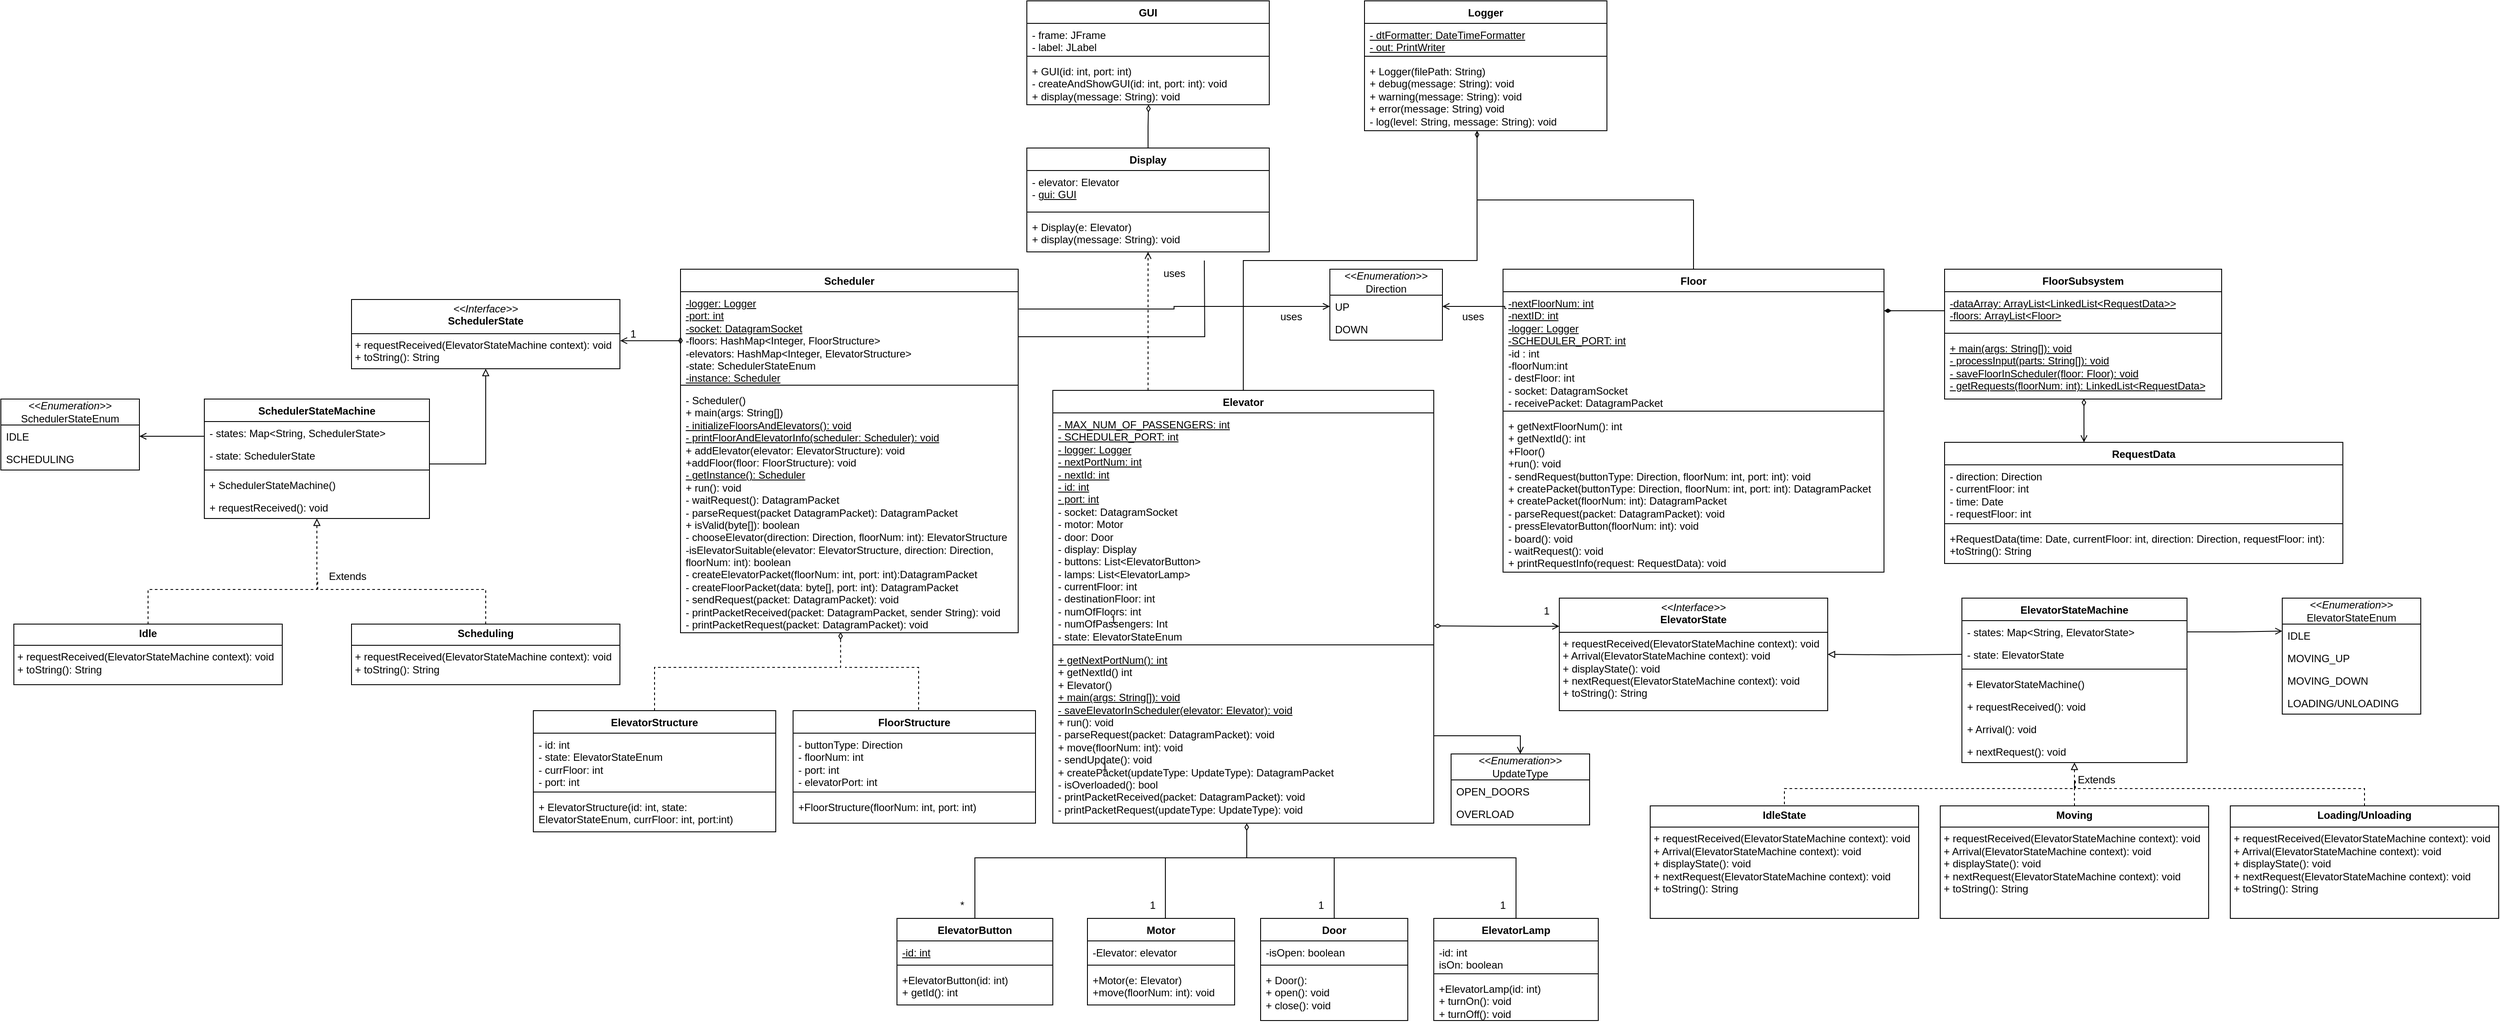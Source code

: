 <mxfile version="24.0.6" type="device">
  <diagram name="Page-1" id="7F7ICi1iBFWtUTjKkzl-">
    <mxGraphModel dx="4887" dy="2731" grid="1" gridSize="10" guides="1" tooltips="1" connect="1" arrows="1" fold="1" page="1" pageScale="1" pageWidth="850" pageHeight="1100" math="0" shadow="0">
      <root>
        <mxCell id="0" />
        <mxCell id="1" parent="0" />
        <mxCell id="ECD6kAshmMfHRA11VEB7-1" value="Scheduler" style="swimlane;fontStyle=1;align=center;verticalAlign=top;childLayout=stackLayout;horizontal=1;startSize=26;horizontalStack=0;resizeParent=1;resizeParentMax=0;resizeLast=0;collapsible=1;marginBottom=0;whiteSpace=wrap;html=1;" parent="1" vertex="1">
          <mxGeometry x="-210" y="150" width="390" height="420" as="geometry" />
        </mxCell>
        <mxCell id="yBpAqyT_oAK9-tzTSAza-78" style="edgeStyle=orthogonalEdgeStyle;rounded=0;orthogonalLoop=1;jettySize=auto;html=1;exitX=1;exitY=0.5;exitDx=0;exitDy=0;endArrow=none;endFill=0;" edge="1" parent="ECD6kAshmMfHRA11VEB7-1" source="ECD6kAshmMfHRA11VEB7-2">
          <mxGeometry relative="1" as="geometry">
            <mxPoint x="605" y="-10" as="targetPoint" />
          </mxGeometry>
        </mxCell>
        <mxCell id="ECD6kAshmMfHRA11VEB7-2" value="&lt;div&gt;&lt;u&gt;-logger: Logger&lt;br&gt;&lt;/u&gt;&lt;/div&gt;&lt;div&gt;&lt;u&gt;-port: int&lt;/u&gt;&lt;/div&gt;&lt;u&gt;-socket: DatagramSocket&lt;/u&gt;&lt;br&gt;-floors: HashMap&amp;lt;Integer, FloorStructure&amp;gt;&lt;br&gt;-elevators: HashMap&amp;lt;Integer, ElevatorStructure&amp;gt;&lt;br&gt;&lt;div&gt;-state: SchedulerStateEnum&lt;/div&gt;&lt;div&gt;&lt;u&gt;-instance: Scheduler&lt;/u&gt;&lt;br&gt;&lt;/div&gt;" style="text;strokeColor=none;fillColor=none;align=left;verticalAlign=top;spacingLeft=4;spacingRight=4;overflow=hidden;rotatable=0;points=[[0,0.5],[1,0.5]];portConstraint=eastwest;whiteSpace=wrap;html=1;" parent="ECD6kAshmMfHRA11VEB7-1" vertex="1">
          <mxGeometry y="26" width="390" height="104" as="geometry" />
        </mxCell>
        <mxCell id="ECD6kAshmMfHRA11VEB7-3" value="" style="line;strokeWidth=1;fillColor=none;align=left;verticalAlign=middle;spacingTop=-1;spacingLeft=3;spacingRight=3;rotatable=0;labelPosition=right;points=[];portConstraint=eastwest;strokeColor=inherit;" parent="ECD6kAshmMfHRA11VEB7-1" vertex="1">
          <mxGeometry y="130" width="390" height="8" as="geometry" />
        </mxCell>
        <mxCell id="ECD6kAshmMfHRA11VEB7-4" value="-&amp;nbsp;Scheduler()&lt;br&gt;+ main(args: String[])&lt;br&gt;&lt;u&gt;-&amp;nbsp;initializeFloorsAndElevators(): void&lt;/u&gt;&lt;br&gt;&lt;div&gt;&lt;u&gt;-&amp;nbsp;printFloorAndElevatorInfo(scheduler: Scheduler): void&lt;/u&gt;&lt;/div&gt;&lt;div&gt;+ addElevator(elevator: ElevatorStructure): void&lt;/div&gt;&lt;div&gt;+addFloor(floor: FloorStructure): void&lt;br&gt;&lt;/div&gt;&lt;u&gt;- getInstance():&amp;nbsp;Scheduler&lt;/u&gt;&lt;br&gt;+ run(): void&lt;br&gt;-&amp;nbsp;waitRequest(): DatagramPacket&lt;br&gt;-&amp;nbsp;parseRequest(packet DatagramPacket&lt;span style=&quot;background-color: initial;&quot;&gt;): &lt;/span&gt;&lt;span style=&quot;background-color: initial;&quot;&gt;DatagramPacket&lt;/span&gt;&lt;br&gt;+ isValid(byte[]): boolean&lt;br&gt;- chooseElevator(direction: Direction, floorNum: int): ElevatorStructure&lt;br&gt;&lt;div&gt;-isElevatorSuitable(elevator: ElevatorStructure, direction: Direction, floorNum: int): boolean&lt;br&gt;&lt;/div&gt;&lt;div&gt;- createElevatorPacket(floorNum: int, port: int):DatagramPacket&lt;/div&gt;&lt;div&gt;- createFloorPacket(data: byte[], port: int): DatagramPacket&lt;br&gt;&lt;/div&gt;&lt;div&gt;- sendRequest(packet: DatagramPacket): void&lt;/div&gt;&lt;div&gt;- printPacketReceived(packet: DatagramPacket, sender String): void&lt;/div&gt;&lt;div&gt;- printPacketRequest(packet: DatagramPacket): void&lt;br&gt;&lt;/div&gt;" style="text;strokeColor=none;fillColor=none;align=left;verticalAlign=top;spacingLeft=4;spacingRight=4;overflow=hidden;rotatable=0;points=[[0,0.5],[1,0.5]];portConstraint=eastwest;whiteSpace=wrap;html=1;" parent="ECD6kAshmMfHRA11VEB7-1" vertex="1">
          <mxGeometry y="138" width="390" height="282" as="geometry" />
        </mxCell>
        <mxCell id="ECD6kAshmMfHRA11VEB7-5" value="Floor" style="swimlane;fontStyle=1;align=center;verticalAlign=top;childLayout=stackLayout;horizontal=1;startSize=26;horizontalStack=0;resizeParent=1;resizeParentMax=0;resizeLast=0;collapsible=1;marginBottom=0;whiteSpace=wrap;html=1;" parent="1" vertex="1">
          <mxGeometry x="740" y="150" width="440" height="350" as="geometry" />
        </mxCell>
        <mxCell id="ECD6kAshmMfHRA11VEB7-6" value="&lt;u&gt;-nextFloorNum: int&lt;br&gt;&lt;/u&gt;&lt;div&gt;&lt;u&gt;-nextID: int&lt;/u&gt;&lt;/div&gt;&lt;div&gt;&lt;u&gt;-logger: Logger&lt;br&gt;&lt;/u&gt;&lt;/div&gt;&lt;u&gt;-SCHEDULER_PORT&lt;span style=&quot;background-color: initial;&quot;&gt;: int&lt;/span&gt;&lt;/u&gt;&lt;br&gt;-id : int&lt;br&gt;-floorNum:int&lt;br&gt;- destFloor: int&lt;br&gt;&lt;div&gt;- socket: DatagramSocket&lt;/div&gt;&lt;div&gt;- receivePacket: DatagramPacket&lt;br&gt;&lt;/div&gt;" style="text;strokeColor=none;fillColor=none;align=left;verticalAlign=top;spacingLeft=4;spacingRight=4;overflow=hidden;rotatable=0;points=[[0,0.5],[1,0.5]];portConstraint=eastwest;whiteSpace=wrap;html=1;" parent="ECD6kAshmMfHRA11VEB7-5" vertex="1">
          <mxGeometry y="26" width="440" height="134" as="geometry" />
        </mxCell>
        <mxCell id="ECD6kAshmMfHRA11VEB7-7" value="" style="line;strokeWidth=1;fillColor=none;align=left;verticalAlign=middle;spacingTop=-1;spacingLeft=3;spacingRight=3;rotatable=0;labelPosition=right;points=[];portConstraint=eastwest;strokeColor=inherit;" parent="ECD6kAshmMfHRA11VEB7-5" vertex="1">
          <mxGeometry y="160" width="440" height="8" as="geometry" />
        </mxCell>
        <mxCell id="ECD6kAshmMfHRA11VEB7-8" value="&lt;div&gt;+ getNextFloorNum(): int&lt;br&gt;&lt;/div&gt;&lt;div&gt;+ getNextId(): int&lt;/div&gt;&lt;div&gt;+Floor()&lt;br&gt;&lt;/div&gt;&lt;div&gt;+run(): void&lt;/div&gt;- sendRequest(buttonType: Direction, floorNum: int, port: int): void&lt;br&gt;&lt;div&gt;+ createPacket(buttonType: Direction, floorNum: int, port: int): DatagramPacket&lt;br&gt;&lt;/div&gt;&lt;div&gt;+ createPacket(floorNum: int): DatagramPacket&lt;br&gt;&lt;/div&gt;- parseRequest(packet: DatagramPacket&lt;span style=&quot;background-color: initial;&quot;&gt;): void&lt;/span&gt;&lt;br&gt;- pressElevatorButton(floorNum: int): void&lt;br&gt;- board(): void&lt;br&gt;&lt;div&gt;- waitRequest(): void&lt;/div&gt;&lt;div&gt;+ printRequestInfo(request: RequestData): void&lt;br&gt;&lt;/div&gt;" style="text;strokeColor=none;fillColor=none;align=left;verticalAlign=top;spacingLeft=4;spacingRight=4;overflow=hidden;rotatable=0;points=[[0,0.5],[1,0.5]];portConstraint=eastwest;whiteSpace=wrap;html=1;" parent="ECD6kAshmMfHRA11VEB7-5" vertex="1">
          <mxGeometry y="168" width="440" height="182" as="geometry" />
        </mxCell>
        <mxCell id="yBpAqyT_oAK9-tzTSAza-66" style="edgeStyle=orthogonalEdgeStyle;rounded=0;orthogonalLoop=1;jettySize=auto;html=1;exitX=0.25;exitY=0;exitDx=0;exitDy=0;entryX=0.5;entryY=1;entryDx=0;entryDy=0;dashed=1;endArrow=open;endFill=0;" edge="1" parent="1" source="ECD6kAshmMfHRA11VEB7-9" target="yBpAqyT_oAK9-tzTSAza-46">
          <mxGeometry relative="1" as="geometry" />
        </mxCell>
        <mxCell id="yBpAqyT_oAK9-tzTSAza-77" style="edgeStyle=orthogonalEdgeStyle;rounded=0;orthogonalLoop=1;jettySize=auto;html=1;exitX=0.5;exitY=0;exitDx=0;exitDy=0;endArrow=none;endFill=0;" edge="1" parent="1" source="ECD6kAshmMfHRA11VEB7-9">
          <mxGeometry relative="1" as="geometry">
            <mxPoint x="710" as="targetPoint" />
            <Array as="points">
              <mxPoint x="440" y="140" />
              <mxPoint x="710" y="140" />
            </Array>
          </mxGeometry>
        </mxCell>
        <mxCell id="ECD6kAshmMfHRA11VEB7-9" value="Elevator" style="swimlane;fontStyle=1;align=center;verticalAlign=top;childLayout=stackLayout;horizontal=1;startSize=26;horizontalStack=0;resizeParent=1;resizeParentMax=0;resizeLast=0;collapsible=1;marginBottom=0;whiteSpace=wrap;html=1;" parent="1" vertex="1">
          <mxGeometry x="220" y="290" width="440" height="500" as="geometry" />
        </mxCell>
        <mxCell id="ECD6kAshmMfHRA11VEB7-10" value="&lt;u&gt;-&amp;nbsp;MAX_NUM_OF_PASSENGERS: int&lt;/u&gt;&lt;br&gt;&lt;div&gt;&lt;u&gt;-&amp;nbsp;SCHEDULER_PORT: int&lt;/u&gt;&lt;/div&gt;&lt;div&gt;&lt;u&gt;- logger: Logger&lt;br&gt;&lt;/u&gt;&lt;/div&gt;&lt;u&gt;-&amp;nbsp;nextPortNum: int&lt;br&gt;-&amp;nbsp;nextId: int&lt;br&gt;- id: int&lt;br&gt;- port: int&lt;/u&gt;&lt;br&gt;- socket: DatagramSocket&lt;br&gt;- motor: Motor&lt;br&gt;- door: Door&lt;br&gt;- display: Display&lt;br&gt;- buttons: List&amp;lt;ElevatorButton&amp;gt;&lt;br&gt;- lamps: List&amp;lt;ElevatorLamp&amp;gt;&lt;br&gt;- currentFloor: int&lt;br&gt;- destinationFloor: int&lt;br&gt;- numOfFloors: int&lt;br&gt;- numOfPassengers: Int&lt;br&gt;- state: ElevatorStateEnum" style="text;strokeColor=none;fillColor=none;align=left;verticalAlign=top;spacingLeft=4;spacingRight=4;overflow=hidden;rotatable=0;points=[[0,0.5],[1,0.5]];portConstraint=eastwest;whiteSpace=wrap;html=1;" parent="ECD6kAshmMfHRA11VEB7-9" vertex="1">
          <mxGeometry y="26" width="440" height="264" as="geometry" />
        </mxCell>
        <mxCell id="ECD6kAshmMfHRA11VEB7-11" value="" style="line;strokeWidth=1;fillColor=none;align=left;verticalAlign=middle;spacingTop=-1;spacingLeft=3;spacingRight=3;rotatable=0;labelPosition=right;points=[];portConstraint=eastwest;strokeColor=inherit;" parent="ECD6kAshmMfHRA11VEB7-9" vertex="1">
          <mxGeometry y="290" width="440" height="8" as="geometry" />
        </mxCell>
        <mxCell id="ECD6kAshmMfHRA11VEB7-12" value="&lt;u&gt;+ getNextPortNum(): int&lt;/u&gt;&lt;br&gt;+ getNextId() int&lt;br&gt;+ Elevator()&lt;br&gt;&lt;u&gt;+ main(args: String[]): void&lt;/u&gt;&lt;br&gt;&lt;u&gt;- saveElevatorInScheduler(elevator: Elevator): void&lt;/u&gt;&lt;br&gt;+ run(): void&lt;br&gt;- parseRequest(packet: DatagramPacket): void&lt;br&gt;+ move(floorNum: int): void&lt;br&gt;- sendUpdate(): void&lt;br&gt;&lt;div&gt;+ createPacket(updateType: UpdateType&lt;span style=&quot;background-color: initial;&quot;&gt;):&amp;nbsp;&lt;/span&gt;DatagramPacket&lt;/div&gt;&lt;div&gt;- isOverloaded(): bool&lt;/div&gt;&lt;div&gt;- printPacketReceived(packet: DatagramPacket): void&lt;/div&gt;&lt;div&gt;- printPacketRequest(updateType: UpdateType): void&lt;br&gt;&lt;/div&gt;" style="text;strokeColor=none;fillColor=none;align=left;verticalAlign=top;spacingLeft=4;spacingRight=4;overflow=hidden;rotatable=0;points=[[0,0.5],[1,0.5]];portConstraint=eastwest;whiteSpace=wrap;html=1;" parent="ECD6kAshmMfHRA11VEB7-9" vertex="1">
          <mxGeometry y="298" width="440" height="202" as="geometry" />
        </mxCell>
        <mxCell id="yBpAqyT_oAK9-tzTSAza-37" style="edgeStyle=orthogonalEdgeStyle;rounded=0;orthogonalLoop=1;jettySize=auto;html=1;exitX=0.5;exitY=0;exitDx=0;exitDy=0;endArrow=none;endFill=0;" edge="1" parent="1" source="ECD6kAshmMfHRA11VEB7-13">
          <mxGeometry relative="1" as="geometry">
            <mxPoint x="530" y="830" as="targetPoint" />
            <Array as="points">
              <mxPoint x="755" y="830" />
            </Array>
          </mxGeometry>
        </mxCell>
        <mxCell id="ECD6kAshmMfHRA11VEB7-13" value="ElevatorLamp" style="swimlane;fontStyle=1;align=center;verticalAlign=top;childLayout=stackLayout;horizontal=1;startSize=26;horizontalStack=0;resizeParent=1;resizeParentMax=0;resizeLast=0;collapsible=1;marginBottom=0;whiteSpace=wrap;html=1;" parent="1" vertex="1">
          <mxGeometry x="660" y="900" width="190" height="118" as="geometry" />
        </mxCell>
        <mxCell id="ECD6kAshmMfHRA11VEB7-14" value="-id: int&lt;br&gt;isOn: boolean" style="text;strokeColor=none;fillColor=none;align=left;verticalAlign=top;spacingLeft=4;spacingRight=4;overflow=hidden;rotatable=0;points=[[0,0.5],[1,0.5]];portConstraint=eastwest;whiteSpace=wrap;html=1;" parent="ECD6kAshmMfHRA11VEB7-13" vertex="1">
          <mxGeometry y="26" width="190" height="34" as="geometry" />
        </mxCell>
        <mxCell id="ECD6kAshmMfHRA11VEB7-15" value="" style="line;strokeWidth=1;fillColor=none;align=left;verticalAlign=middle;spacingTop=-1;spacingLeft=3;spacingRight=3;rotatable=0;labelPosition=right;points=[];portConstraint=eastwest;strokeColor=inherit;" parent="ECD6kAshmMfHRA11VEB7-13" vertex="1">
          <mxGeometry y="60" width="190" height="8" as="geometry" />
        </mxCell>
        <mxCell id="ECD6kAshmMfHRA11VEB7-16" value="&lt;div&gt;+ElevatorLamp(id: int)&lt;/div&gt;&lt;div&gt;+ turnOn(): void&lt;/div&gt;&lt;div&gt;+ turnOff(): void&lt;br&gt;&lt;/div&gt;" style="text;strokeColor=none;fillColor=none;align=left;verticalAlign=top;spacingLeft=4;spacingRight=4;overflow=hidden;rotatable=0;points=[[0,0.5],[1,0.5]];portConstraint=eastwest;whiteSpace=wrap;html=1;" parent="ECD6kAshmMfHRA11VEB7-13" vertex="1">
          <mxGeometry y="68" width="190" height="50" as="geometry" />
        </mxCell>
        <mxCell id="yBpAqyT_oAK9-tzTSAza-38" style="edgeStyle=orthogonalEdgeStyle;rounded=0;orthogonalLoop=1;jettySize=auto;html=1;exitX=0.5;exitY=0;exitDx=0;exitDy=0;endArrow=none;endFill=0;" edge="1" parent="1">
          <mxGeometry relative="1" as="geometry">
            <mxPoint x="425" y="830.0" as="targetPoint" />
            <mxPoint x="115" y="900" as="sourcePoint" />
            <Array as="points">
              <mxPoint x="130" y="900" />
              <mxPoint x="130" y="830" />
            </Array>
          </mxGeometry>
        </mxCell>
        <mxCell id="ECD6kAshmMfHRA11VEB7-17" value="ElevatorButton" style="swimlane;fontStyle=1;align=center;verticalAlign=top;childLayout=stackLayout;horizontal=1;startSize=26;horizontalStack=0;resizeParent=1;resizeParentMax=0;resizeLast=0;collapsible=1;marginBottom=0;whiteSpace=wrap;html=1;" parent="1" vertex="1">
          <mxGeometry x="40" y="900" width="180" height="100" as="geometry" />
        </mxCell>
        <mxCell id="ECD6kAshmMfHRA11VEB7-18" value="&lt;u&gt;-id: int&lt;/u&gt;&lt;div&gt;&lt;u&gt;&lt;br&gt;&lt;/u&gt;&lt;/div&gt;" style="text;strokeColor=none;fillColor=none;align=left;verticalAlign=top;spacingLeft=4;spacingRight=4;overflow=hidden;rotatable=0;points=[[0,0.5],[1,0.5]];portConstraint=eastwest;whiteSpace=wrap;html=1;" parent="ECD6kAshmMfHRA11VEB7-17" vertex="1">
          <mxGeometry y="26" width="180" height="24" as="geometry" />
        </mxCell>
        <mxCell id="ECD6kAshmMfHRA11VEB7-19" value="" style="line;strokeWidth=1;fillColor=none;align=left;verticalAlign=middle;spacingTop=-1;spacingLeft=3;spacingRight=3;rotatable=0;labelPosition=right;points=[];portConstraint=eastwest;strokeColor=inherit;" parent="ECD6kAshmMfHRA11VEB7-17" vertex="1">
          <mxGeometry y="50" width="180" height="8" as="geometry" />
        </mxCell>
        <mxCell id="ECD6kAshmMfHRA11VEB7-20" value="&lt;div&gt;+ElevatorButton(id: int)&lt;/div&gt;&lt;div&gt;+ getId(): int&lt;br&gt;&lt;/div&gt;" style="text;strokeColor=none;fillColor=none;align=left;verticalAlign=top;spacingLeft=4;spacingRight=4;overflow=hidden;rotatable=0;points=[[0,0.5],[1,0.5]];portConstraint=eastwest;whiteSpace=wrap;html=1;" parent="ECD6kAshmMfHRA11VEB7-17" vertex="1">
          <mxGeometry y="58" width="180" height="42" as="geometry" />
        </mxCell>
        <mxCell id="yBpAqyT_oAK9-tzTSAza-36" style="edgeStyle=orthogonalEdgeStyle;rounded=0;orthogonalLoop=1;jettySize=auto;html=1;exitX=0.5;exitY=0;exitDx=0;exitDy=0;endArrow=none;endFill=0;" edge="1" parent="1" source="ECD6kAshmMfHRA11VEB7-21">
          <mxGeometry relative="1" as="geometry">
            <mxPoint x="440" y="830" as="targetPoint" />
            <Array as="points">
              <mxPoint x="545" y="830" />
            </Array>
          </mxGeometry>
        </mxCell>
        <mxCell id="ECD6kAshmMfHRA11VEB7-21" value="Door" style="swimlane;fontStyle=1;align=center;verticalAlign=top;childLayout=stackLayout;horizontal=1;startSize=26;horizontalStack=0;resizeParent=1;resizeParentMax=0;resizeLast=0;collapsible=1;marginBottom=0;whiteSpace=wrap;html=1;" parent="1" vertex="1">
          <mxGeometry x="460" y="900" width="170" height="118" as="geometry" />
        </mxCell>
        <mxCell id="ECD6kAshmMfHRA11VEB7-22" value="-isOpen: boolean" style="text;strokeColor=none;fillColor=none;align=left;verticalAlign=top;spacingLeft=4;spacingRight=4;overflow=hidden;rotatable=0;points=[[0,0.5],[1,0.5]];portConstraint=eastwest;whiteSpace=wrap;html=1;" parent="ECD6kAshmMfHRA11VEB7-21" vertex="1">
          <mxGeometry y="26" width="170" height="24" as="geometry" />
        </mxCell>
        <mxCell id="ECD6kAshmMfHRA11VEB7-23" value="" style="line;strokeWidth=1;fillColor=none;align=left;verticalAlign=middle;spacingTop=-1;spacingLeft=3;spacingRight=3;rotatable=0;labelPosition=right;points=[];portConstraint=eastwest;strokeColor=inherit;" parent="ECD6kAshmMfHRA11VEB7-21" vertex="1">
          <mxGeometry y="50" width="170" height="8" as="geometry" />
        </mxCell>
        <mxCell id="ECD6kAshmMfHRA11VEB7-24" value="+ Door():&lt;br&gt;+ open(): void&lt;br&gt;+ close(): void" style="text;strokeColor=none;fillColor=none;align=left;verticalAlign=top;spacingLeft=4;spacingRight=4;overflow=hidden;rotatable=0;points=[[0,0.5],[1,0.5]];portConstraint=eastwest;whiteSpace=wrap;html=1;" parent="ECD6kAshmMfHRA11VEB7-21" vertex="1">
          <mxGeometry y="58" width="170" height="60" as="geometry" />
        </mxCell>
        <mxCell id="ECD6kAshmMfHRA11VEB7-35" value="1" style="text;html=1;strokeColor=none;fillColor=none;align=center;verticalAlign=middle;whiteSpace=wrap;rounded=0;" parent="1" vertex="1">
          <mxGeometry x="260" y="540" width="60" height="30" as="geometry" />
        </mxCell>
        <mxCell id="ECD6kAshmMfHRA11VEB7-37" value="1" style="text;html=1;strokeColor=none;fillColor=none;align=center;verticalAlign=middle;whiteSpace=wrap;rounded=0;" parent="1" vertex="1">
          <mxGeometry x="710" y="870" width="60" height="30" as="geometry" />
        </mxCell>
        <mxCell id="ECD6kAshmMfHRA11VEB7-53" value="1" style="text;html=1;strokeColor=none;fillColor=none;align=center;verticalAlign=middle;whiteSpace=wrap;rounded=0;" parent="1" vertex="1">
          <mxGeometry x="250" y="710" width="60" height="30" as="geometry" />
        </mxCell>
        <mxCell id="ECD6kAshmMfHRA11VEB7-54" value="1" style="text;html=1;strokeColor=none;fillColor=none;align=center;verticalAlign=middle;whiteSpace=wrap;rounded=0;" parent="1" vertex="1">
          <mxGeometry x="500" y="870" width="60" height="30" as="geometry" />
        </mxCell>
        <mxCell id="vQGvF48vl_XYlYH_7hMD-4" value="Motor" style="swimlane;fontStyle=1;align=center;verticalAlign=top;childLayout=stackLayout;horizontal=1;startSize=26;horizontalStack=0;resizeParent=1;resizeParentMax=0;resizeLast=0;collapsible=1;marginBottom=0;whiteSpace=wrap;html=1;" parent="1" vertex="1">
          <mxGeometry x="260" y="900" width="170" height="100" as="geometry" />
        </mxCell>
        <mxCell id="vQGvF48vl_XYlYH_7hMD-5" value="-Elevator: elevator" style="text;strokeColor=none;fillColor=none;align=left;verticalAlign=top;spacingLeft=4;spacingRight=4;overflow=hidden;rotatable=0;points=[[0,0.5],[1,0.5]];portConstraint=eastwest;whiteSpace=wrap;html=1;" parent="vQGvF48vl_XYlYH_7hMD-4" vertex="1">
          <mxGeometry y="26" width="170" height="24" as="geometry" />
        </mxCell>
        <mxCell id="vQGvF48vl_XYlYH_7hMD-6" value="" style="line;strokeWidth=1;fillColor=none;align=left;verticalAlign=middle;spacingTop=-1;spacingLeft=3;spacingRight=3;rotatable=0;labelPosition=right;points=[];portConstraint=eastwest;strokeColor=inherit;" parent="vQGvF48vl_XYlYH_7hMD-4" vertex="1">
          <mxGeometry y="50" width="170" height="8" as="geometry" />
        </mxCell>
        <mxCell id="vQGvF48vl_XYlYH_7hMD-7" value="+Motor(e: Elevator)&lt;br style=&quot;border-color: var(--border-color);&quot;&gt;+move(floorNum: int): void" style="text;strokeColor=none;fillColor=none;align=left;verticalAlign=top;spacingLeft=4;spacingRight=4;overflow=hidden;rotatable=0;points=[[0,0.5],[1,0.5]];portConstraint=eastwest;whiteSpace=wrap;html=1;" parent="vQGvF48vl_XYlYH_7hMD-4" vertex="1">
          <mxGeometry y="58" width="170" height="42" as="geometry" />
        </mxCell>
        <mxCell id="mZB3gxB9ohlSkqtIq58U-4" value="1" style="text;html=1;align=center;verticalAlign=middle;resizable=0;points=[];autosize=1;strokeColor=none;fillColor=none;" parent="1" vertex="1">
          <mxGeometry x="320" y="870" width="30" height="30" as="geometry" />
        </mxCell>
        <mxCell id="mZB3gxB9ohlSkqtIq58U-12" value="ElevatorStructure" style="swimlane;fontStyle=1;align=center;verticalAlign=top;childLayout=stackLayout;horizontal=1;startSize=26;horizontalStack=0;resizeParent=1;resizeParentMax=0;resizeLast=0;collapsible=1;marginBottom=0;whiteSpace=wrap;html=1;" parent="1" vertex="1">
          <mxGeometry x="-380" y="660" width="280" height="140" as="geometry" />
        </mxCell>
        <mxCell id="mZB3gxB9ohlSkqtIq58U-13" value="- id: int&lt;br&gt;- state:&amp;nbsp;ElevatorStateEnum&lt;br&gt;-&amp;nbsp;currFloor: int&lt;br&gt;- port: int" style="text;strokeColor=none;fillColor=none;align=left;verticalAlign=top;spacingLeft=4;spacingRight=4;overflow=hidden;rotatable=0;points=[[0,0.5],[1,0.5]];portConstraint=eastwest;whiteSpace=wrap;html=1;" parent="mZB3gxB9ohlSkqtIq58U-12" vertex="1">
          <mxGeometry y="26" width="280" height="64" as="geometry" />
        </mxCell>
        <mxCell id="mZB3gxB9ohlSkqtIq58U-14" value="" style="line;strokeWidth=1;fillColor=none;align=left;verticalAlign=middle;spacingTop=-1;spacingLeft=3;spacingRight=3;rotatable=0;labelPosition=right;points=[];portConstraint=eastwest;strokeColor=inherit;" parent="mZB3gxB9ohlSkqtIq58U-12" vertex="1">
          <mxGeometry y="90" width="280" height="8" as="geometry" />
        </mxCell>
        <mxCell id="mZB3gxB9ohlSkqtIq58U-15" value="+&amp;nbsp;ElevatorStructure(id: int, state: ElevatorStateEnum, currFloor: int, port:int)" style="text;strokeColor=none;fillColor=none;align=left;verticalAlign=top;spacingLeft=4;spacingRight=4;overflow=hidden;rotatable=0;points=[[0,0.5],[1,0.5]];portConstraint=eastwest;whiteSpace=wrap;html=1;" parent="mZB3gxB9ohlSkqtIq58U-12" vertex="1">
          <mxGeometry y="98" width="280" height="42" as="geometry" />
        </mxCell>
        <mxCell id="yBpAqyT_oAK9-tzTSAza-69" style="edgeStyle=orthogonalEdgeStyle;rounded=0;orthogonalLoop=1;jettySize=auto;html=1;exitX=0.5;exitY=0;exitDx=0;exitDy=0;endArrow=none;endFill=0;dashed=1;" edge="1" parent="1" source="mZB3gxB9ohlSkqtIq58U-16">
          <mxGeometry relative="1" as="geometry">
            <mxPoint x="-20" y="610" as="targetPoint" />
            <Array as="points">
              <mxPoint x="65" y="660" />
              <mxPoint x="65" y="610" />
              <mxPoint y="610" />
            </Array>
          </mxGeometry>
        </mxCell>
        <mxCell id="mZB3gxB9ohlSkqtIq58U-16" value="FloorStructure" style="swimlane;fontStyle=1;align=center;verticalAlign=top;childLayout=stackLayout;horizontal=1;startSize=26;horizontalStack=0;resizeParent=1;resizeParentMax=0;resizeLast=0;collapsible=1;marginBottom=0;whiteSpace=wrap;html=1;" parent="1" vertex="1">
          <mxGeometry x="-80" y="660" width="280" height="130" as="geometry" />
        </mxCell>
        <mxCell id="mZB3gxB9ohlSkqtIq58U-17" value="-&amp;nbsp;buttonType:&amp;nbsp;Direction&lt;br&gt;-&amp;nbsp;floorNum: int&lt;br&gt;-&amp;nbsp;port: int&lt;br&gt;- elevatorPort: int" style="text;strokeColor=none;fillColor=none;align=left;verticalAlign=top;spacingLeft=4;spacingRight=4;overflow=hidden;rotatable=0;points=[[0,0.5],[1,0.5]];portConstraint=eastwest;whiteSpace=wrap;html=1;" parent="mZB3gxB9ohlSkqtIq58U-16" vertex="1">
          <mxGeometry y="26" width="280" height="64" as="geometry" />
        </mxCell>
        <mxCell id="mZB3gxB9ohlSkqtIq58U-18" value="" style="line;strokeWidth=1;fillColor=none;align=left;verticalAlign=middle;spacingTop=-1;spacingLeft=3;spacingRight=3;rotatable=0;labelPosition=right;points=[];portConstraint=eastwest;strokeColor=inherit;" parent="mZB3gxB9ohlSkqtIq58U-16" vertex="1">
          <mxGeometry y="90" width="280" height="8" as="geometry" />
        </mxCell>
        <mxCell id="mZB3gxB9ohlSkqtIq58U-19" value="+FloorStructure(floorNum: int, port: int)" style="text;strokeColor=none;fillColor=none;align=left;verticalAlign=top;spacingLeft=4;spacingRight=4;overflow=hidden;rotatable=0;points=[[0,0.5],[1,0.5]];portConstraint=eastwest;whiteSpace=wrap;html=1;" parent="mZB3gxB9ohlSkqtIq58U-16" vertex="1">
          <mxGeometry y="98" width="280" height="32" as="geometry" />
        </mxCell>
        <mxCell id="mZB3gxB9ohlSkqtIq58U-20" value="FloorSubsystem" style="swimlane;fontStyle=1;align=center;verticalAlign=top;childLayout=stackLayout;horizontal=1;startSize=26;horizontalStack=0;resizeParent=1;resizeParentMax=0;resizeLast=0;collapsible=1;marginBottom=0;whiteSpace=wrap;html=1;" parent="1" vertex="1">
          <mxGeometry x="1250" y="150" width="320" height="150" as="geometry" />
        </mxCell>
        <mxCell id="mZB3gxB9ohlSkqtIq58U-21" value="&lt;u&gt;-dataArray: ArrayList&amp;lt;LinkedList&amp;lt;RequestData&amp;gt;&amp;gt;&lt;br&gt;&lt;span style=&quot;background-color: initial;&quot;&gt;-floors:&amp;nbsp;&lt;/span&gt;ArrayList&amp;lt;Floor&amp;gt;&lt;/u&gt;&lt;div&gt;&lt;u&gt;&lt;br&gt;&lt;/u&gt;&lt;/div&gt;" style="text;strokeColor=none;fillColor=none;align=left;verticalAlign=top;spacingLeft=4;spacingRight=4;overflow=hidden;rotatable=0;points=[[0,0.5],[1,0.5]];portConstraint=eastwest;whiteSpace=wrap;html=1;" parent="mZB3gxB9ohlSkqtIq58U-20" vertex="1">
          <mxGeometry y="26" width="320" height="44" as="geometry" />
        </mxCell>
        <mxCell id="mZB3gxB9ohlSkqtIq58U-22" value="" style="line;strokeWidth=1;fillColor=none;align=left;verticalAlign=middle;spacingTop=-1;spacingLeft=3;spacingRight=3;rotatable=0;labelPosition=right;points=[];portConstraint=eastwest;strokeColor=inherit;" parent="mZB3gxB9ohlSkqtIq58U-20" vertex="1">
          <mxGeometry y="70" width="320" height="8" as="geometry" />
        </mxCell>
        <mxCell id="mZB3gxB9ohlSkqtIq58U-23" value="&lt;u&gt;+ main(args: String[]): void&lt;br&gt;-&amp;nbsp;processInput(parts: String[]): void&lt;br&gt;-&amp;nbsp;saveFloorInScheduler(floor: Floor): void&lt;br&gt;-&amp;nbsp;getRequests(floorNum: int):&amp;nbsp;LinkedList&amp;lt;RequestData&amp;gt;&lt;/u&gt;" style="text;strokeColor=none;fillColor=none;align=left;verticalAlign=top;spacingLeft=4;spacingRight=4;overflow=hidden;rotatable=0;points=[[0,0.5],[1,0.5]];portConstraint=eastwest;whiteSpace=wrap;html=1;" parent="mZB3gxB9ohlSkqtIq58U-20" vertex="1">
          <mxGeometry y="78" width="320" height="72" as="geometry" />
        </mxCell>
        <mxCell id="mZB3gxB9ohlSkqtIq58U-33" value="RequestData" style="swimlane;fontStyle=1;align=center;verticalAlign=top;childLayout=stackLayout;horizontal=1;startSize=26;horizontalStack=0;resizeParent=1;resizeParentMax=0;resizeLast=0;collapsible=1;marginBottom=0;whiteSpace=wrap;html=1;" parent="1" vertex="1">
          <mxGeometry x="1250" y="350" width="460" height="140" as="geometry" />
        </mxCell>
        <mxCell id="mZB3gxB9ohlSkqtIq58U-34" value="-&amp;nbsp;direction: Direction&lt;br&gt;-&amp;nbsp;currentFloor: int&lt;br&gt;- time: Date&lt;br&gt;- requestFloor: int" style="text;strokeColor=none;fillColor=none;align=left;verticalAlign=top;spacingLeft=4;spacingRight=4;overflow=hidden;rotatable=0;points=[[0,0.5],[1,0.5]];portConstraint=eastwest;whiteSpace=wrap;html=1;" parent="mZB3gxB9ohlSkqtIq58U-33" vertex="1">
          <mxGeometry y="26" width="460" height="64" as="geometry" />
        </mxCell>
        <mxCell id="mZB3gxB9ohlSkqtIq58U-35" value="" style="line;strokeWidth=1;fillColor=none;align=left;verticalAlign=middle;spacingTop=-1;spacingLeft=3;spacingRight=3;rotatable=0;labelPosition=right;points=[];portConstraint=eastwest;strokeColor=inherit;" parent="mZB3gxB9ohlSkqtIq58U-33" vertex="1">
          <mxGeometry y="90" width="460" height="8" as="geometry" />
        </mxCell>
        <mxCell id="mZB3gxB9ohlSkqtIq58U-36" value="&lt;div&gt;+RequestData(time: Date, currentFloor: int, direction: Direction, requestFloor: int):&lt;/div&gt;&lt;div&gt;+toString(): String&lt;br&gt;&lt;/div&gt;" style="text;strokeColor=none;fillColor=none;align=left;verticalAlign=top;spacingLeft=4;spacingRight=4;overflow=hidden;rotatable=0;points=[[0,0.5],[1,0.5]];portConstraint=eastwest;whiteSpace=wrap;html=1;" parent="mZB3gxB9ohlSkqtIq58U-33" vertex="1">
          <mxGeometry y="98" width="460" height="42" as="geometry" />
        </mxCell>
        <mxCell id="yBpAqyT_oAK9-tzTSAza-9" value="&lt;p style=&quot;margin:0px;margin-top:4px;text-align:center;&quot;&gt;&lt;i&gt;&amp;lt;&amp;lt;Interface&amp;gt;&amp;gt;&lt;/i&gt;&lt;br&gt;&lt;b&gt;ElevatorState&lt;/b&gt;&lt;br&gt;&lt;/p&gt;&lt;hr size=&quot;1&quot; style=&quot;border-style:solid;&quot;&gt;&lt;p style=&quot;margin:0px;margin-left:4px;&quot;&gt;+ requestReceived(ElevatorStateMachine context): void&lt;br&gt;+ Arrival(ElevatorStateMachine context): void&lt;br&gt;&lt;/p&gt;&lt;p style=&quot;margin:0px;margin-left:4px;&quot;&gt;+ displayState(): void&lt;br&gt;&lt;/p&gt;&lt;p style=&quot;margin:0px;margin-left:4px;&quot;&gt;+ nextRequest(ElevatorStateMachine context): void&lt;/p&gt;&lt;p style=&quot;margin:0px;margin-left:4px;&quot;&gt;+ toString(): String&lt;br&gt;&lt;/p&gt;" style="verticalAlign=top;align=left;overflow=fill;html=1;whiteSpace=wrap;" vertex="1" parent="1">
          <mxGeometry x="805" y="530" width="310" height="130" as="geometry" />
        </mxCell>
        <mxCell id="yBpAqyT_oAK9-tzTSAza-28" style="edgeStyle=orthogonalEdgeStyle;rounded=0;orthogonalLoop=1;jettySize=auto;html=1;exitX=0.5;exitY=1;exitDx=0;exitDy=0;entryX=0.5;entryY=0;entryDx=0;entryDy=0;startArrow=block;startFill=0;endArrow=none;endFill=0;dashed=1;" edge="1" parent="1" source="yBpAqyT_oAK9-tzTSAza-10" target="yBpAqyT_oAK9-tzTSAza-23">
          <mxGeometry relative="1" as="geometry">
            <Array as="points">
              <mxPoint x="1400" y="750" />
              <mxPoint x="1065" y="750" />
            </Array>
          </mxGeometry>
        </mxCell>
        <mxCell id="yBpAqyT_oAK9-tzTSAza-10" value="ElevatorStateMachine" style="swimlane;fontStyle=1;align=center;verticalAlign=top;childLayout=stackLayout;horizontal=1;startSize=26;horizontalStack=0;resizeParent=1;resizeParentMax=0;resizeLast=0;collapsible=1;marginBottom=0;whiteSpace=wrap;html=1;" vertex="1" parent="1">
          <mxGeometry x="1270" y="530" width="260" height="190" as="geometry" />
        </mxCell>
        <mxCell id="yBpAqyT_oAK9-tzTSAza-11" value="- states: Map&amp;lt;String, ElevatorState&amp;gt;" style="text;strokeColor=none;fillColor=none;align=left;verticalAlign=top;spacingLeft=4;spacingRight=4;overflow=hidden;rotatable=0;points=[[0,0.5],[1,0.5]];portConstraint=eastwest;whiteSpace=wrap;html=1;" vertex="1" parent="yBpAqyT_oAK9-tzTSAza-10">
          <mxGeometry y="26" width="260" height="26" as="geometry" />
        </mxCell>
        <mxCell id="yBpAqyT_oAK9-tzTSAza-15" value="- state: ElevatorState" style="text;strokeColor=none;fillColor=none;align=left;verticalAlign=top;spacingLeft=4;spacingRight=4;overflow=hidden;rotatable=0;points=[[0,0.5],[1,0.5]];portConstraint=eastwest;whiteSpace=wrap;html=1;" vertex="1" parent="yBpAqyT_oAK9-tzTSAza-10">
          <mxGeometry y="52" width="260" height="26" as="geometry" />
        </mxCell>
        <mxCell id="yBpAqyT_oAK9-tzTSAza-12" value="" style="line;strokeWidth=1;fillColor=none;align=left;verticalAlign=middle;spacingTop=-1;spacingLeft=3;spacingRight=3;rotatable=0;labelPosition=right;points=[];portConstraint=eastwest;strokeColor=inherit;" vertex="1" parent="yBpAqyT_oAK9-tzTSAza-10">
          <mxGeometry y="78" width="260" height="8" as="geometry" />
        </mxCell>
        <mxCell id="yBpAqyT_oAK9-tzTSAza-17" value="&lt;div&gt;+ ElevatorStateMachine()&lt;/div&gt;&lt;div&gt;&lt;br&gt;&lt;/div&gt;&lt;div&gt;&lt;br&gt;&lt;/div&gt;&lt;div&gt;&lt;br&gt;&lt;/div&gt;&lt;div&gt;&lt;br&gt;&lt;/div&gt;" style="text;strokeColor=none;fillColor=none;align=left;verticalAlign=top;spacingLeft=4;spacingRight=4;overflow=hidden;rotatable=0;points=[[0,0.5],[1,0.5]];portConstraint=eastwest;whiteSpace=wrap;html=1;" vertex="1" parent="yBpAqyT_oAK9-tzTSAza-10">
          <mxGeometry y="86" width="260" height="26" as="geometry" />
        </mxCell>
        <mxCell id="yBpAqyT_oAK9-tzTSAza-16" value="+ requestReceived(): void" style="text;strokeColor=none;fillColor=none;align=left;verticalAlign=top;spacingLeft=4;spacingRight=4;overflow=hidden;rotatable=0;points=[[0,0.5],[1,0.5]];portConstraint=eastwest;whiteSpace=wrap;html=1;" vertex="1" parent="yBpAqyT_oAK9-tzTSAza-10">
          <mxGeometry y="112" width="260" height="26" as="geometry" />
        </mxCell>
        <mxCell id="yBpAqyT_oAK9-tzTSAza-18" value="+ Arrival(): void" style="text;strokeColor=none;fillColor=none;align=left;verticalAlign=top;spacingLeft=4;spacingRight=4;overflow=hidden;rotatable=0;points=[[0,0.5],[1,0.5]];portConstraint=eastwest;whiteSpace=wrap;html=1;" vertex="1" parent="yBpAqyT_oAK9-tzTSAza-10">
          <mxGeometry y="138" width="260" height="26" as="geometry" />
        </mxCell>
        <mxCell id="yBpAqyT_oAK9-tzTSAza-13" value="+ nextRequest(): void" style="text;strokeColor=none;fillColor=none;align=left;verticalAlign=top;spacingLeft=4;spacingRight=4;overflow=hidden;rotatable=0;points=[[0,0.5],[1,0.5]];portConstraint=eastwest;whiteSpace=wrap;html=1;" vertex="1" parent="yBpAqyT_oAK9-tzTSAza-10">
          <mxGeometry y="164" width="260" height="26" as="geometry" />
        </mxCell>
        <mxCell id="yBpAqyT_oAK9-tzTSAza-19" style="edgeStyle=orthogonalEdgeStyle;rounded=0;orthogonalLoop=1;jettySize=auto;html=1;exitX=0;exitY=0.25;exitDx=0;exitDy=0;entryX=1;entryY=0.932;entryDx=0;entryDy=0;entryPerimeter=0;endArrow=diamondThin;endFill=0;startArrow=open;startFill=0;" edge="1" parent="1" source="yBpAqyT_oAK9-tzTSAza-9" target="ECD6kAshmMfHRA11VEB7-10">
          <mxGeometry relative="1" as="geometry" />
        </mxCell>
        <mxCell id="yBpAqyT_oAK9-tzTSAza-20" value="1" style="text;html=1;align=center;verticalAlign=middle;resizable=0;points=[];autosize=1;strokeColor=none;fillColor=none;" vertex="1" parent="1">
          <mxGeometry x="775" y="530" width="30" height="30" as="geometry" />
        </mxCell>
        <mxCell id="yBpAqyT_oAK9-tzTSAza-22" style="edgeStyle=orthogonalEdgeStyle;rounded=0;orthogonalLoop=1;jettySize=auto;html=1;endArrow=block;endFill=0;entryX=1;entryY=0.5;entryDx=0;entryDy=0;" edge="1" parent="1" target="yBpAqyT_oAK9-tzTSAza-9">
          <mxGeometry relative="1" as="geometry">
            <mxPoint x="1270" y="595" as="sourcePoint" />
            <mxPoint x="1120" y="570" as="targetPoint" />
          </mxGeometry>
        </mxCell>
        <mxCell id="yBpAqyT_oAK9-tzTSAza-23" value="&lt;p style=&quot;margin:0px;margin-top:4px;text-align:center;&quot;&gt;&lt;b&gt;IdleState&lt;/b&gt;&lt;br&gt;&lt;/p&gt;&lt;hr size=&quot;1&quot; style=&quot;border-style:solid;&quot;&gt;&lt;p style=&quot;margin:0px;margin-left:4px;&quot;&gt;+ requestReceived(ElevatorStateMachine context): void&lt;br&gt;+ Arrival(ElevatorStateMachine context): void&lt;br&gt;&lt;/p&gt;&lt;p style=&quot;margin:0px;margin-left:4px;&quot;&gt;+ displayState(): void&lt;br&gt;&lt;/p&gt;&lt;p style=&quot;margin:0px;margin-left:4px;&quot;&gt;+ nextRequest(ElevatorStateMachine context): void&lt;/p&gt;&lt;p style=&quot;margin:0px;margin-left:4px;&quot;&gt;+ toString(): String&lt;br&gt;&lt;/p&gt;" style="verticalAlign=top;align=left;overflow=fill;html=1;whiteSpace=wrap;" vertex="1" parent="1">
          <mxGeometry x="910" y="770" width="310" height="130" as="geometry" />
        </mxCell>
        <mxCell id="yBpAqyT_oAK9-tzTSAza-29" style="edgeStyle=orthogonalEdgeStyle;rounded=0;orthogonalLoop=1;jettySize=auto;html=1;exitX=0.5;exitY=0;exitDx=0;exitDy=0;dashed=1;endArrow=none;endFill=0;" edge="1" parent="1" source="yBpAqyT_oAK9-tzTSAza-25">
          <mxGeometry relative="1" as="geometry">
            <mxPoint x="1400" y="740" as="targetPoint" />
          </mxGeometry>
        </mxCell>
        <mxCell id="yBpAqyT_oAK9-tzTSAza-25" value="&lt;p style=&quot;margin:0px;margin-top:4px;text-align:center;&quot;&gt;&lt;b&gt;Moving&lt;/b&gt;&lt;br&gt;&lt;/p&gt;&lt;hr size=&quot;1&quot; style=&quot;border-style:solid;&quot;&gt;&lt;p style=&quot;margin:0px;margin-left:4px;&quot;&gt;+ requestReceived(ElevatorStateMachine context): void&lt;br&gt;+ Arrival(ElevatorStateMachine context): void&lt;br&gt;&lt;/p&gt;&lt;p style=&quot;margin:0px;margin-left:4px;&quot;&gt;+ displayState(): void&lt;br&gt;&lt;/p&gt;&lt;p style=&quot;margin:0px;margin-left:4px;&quot;&gt;+ nextRequest(ElevatorStateMachine context): void&lt;/p&gt;&lt;p style=&quot;margin:0px;margin-left:4px;&quot;&gt;+ toString(): String&lt;br&gt;&lt;/p&gt;" style="verticalAlign=top;align=left;overflow=fill;html=1;whiteSpace=wrap;" vertex="1" parent="1">
          <mxGeometry x="1245" y="770" width="310" height="130" as="geometry" />
        </mxCell>
        <mxCell id="yBpAqyT_oAK9-tzTSAza-30" style="edgeStyle=orthogonalEdgeStyle;rounded=0;orthogonalLoop=1;jettySize=auto;html=1;exitX=0.5;exitY=0;exitDx=0;exitDy=0;endArrow=none;endFill=0;dashed=1;" edge="1" parent="1" source="yBpAqyT_oAK9-tzTSAza-26">
          <mxGeometry relative="1" as="geometry">
            <mxPoint x="1400" y="740.0" as="targetPoint" />
            <Array as="points">
              <mxPoint x="1735" y="750" />
              <mxPoint x="1401" y="750" />
              <mxPoint x="1401" y="740" />
            </Array>
          </mxGeometry>
        </mxCell>
        <mxCell id="yBpAqyT_oAK9-tzTSAza-26" value="&lt;p style=&quot;margin:0px;margin-top:4px;text-align:center;&quot;&gt;&lt;b&gt;Loading/Unloading&lt;/b&gt;&lt;br&gt;&lt;/p&gt;&lt;hr size=&quot;1&quot; style=&quot;border-style:solid;&quot;&gt;&lt;p style=&quot;margin:0px;margin-left:4px;&quot;&gt;+ requestReceived(ElevatorStateMachine context): void&lt;br&gt;+ Arrival(ElevatorStateMachine context): void&lt;br&gt;&lt;/p&gt;&lt;p style=&quot;margin:0px;margin-left:4px;&quot;&gt;+ displayState(): void&lt;br&gt;&lt;/p&gt;&lt;p style=&quot;margin:0px;margin-left:4px;&quot;&gt;+ nextRequest(ElevatorStateMachine context): void&lt;/p&gt;&lt;p style=&quot;margin:0px;margin-left:4px;&quot;&gt;+ toString(): String&lt;br&gt;&lt;/p&gt;" style="verticalAlign=top;align=left;overflow=fill;html=1;whiteSpace=wrap;" vertex="1" parent="1">
          <mxGeometry x="1580" y="770" width="310" height="130" as="geometry" />
        </mxCell>
        <mxCell id="yBpAqyT_oAK9-tzTSAza-31" value="Extends" style="text;html=1;align=center;verticalAlign=middle;resizable=0;points=[];autosize=1;strokeColor=none;fillColor=none;" vertex="1" parent="1">
          <mxGeometry x="1390" y="725" width="70" height="30" as="geometry" />
        </mxCell>
        <mxCell id="yBpAqyT_oAK9-tzTSAza-32" style="edgeStyle=orthogonalEdgeStyle;rounded=0;orthogonalLoop=1;jettySize=auto;html=1;exitX=0.5;exitY=0;exitDx=0;exitDy=0;entryX=0.509;entryY=1.001;entryDx=0;entryDy=0;entryPerimeter=0;endArrow=diamondThin;endFill=0;" edge="1" parent="1" source="vQGvF48vl_XYlYH_7hMD-4" target="ECD6kAshmMfHRA11VEB7-12">
          <mxGeometry relative="1" as="geometry">
            <Array as="points">
              <mxPoint x="350" y="900" />
              <mxPoint x="350" y="830" />
              <mxPoint x="444" y="830" />
            </Array>
          </mxGeometry>
        </mxCell>
        <mxCell id="yBpAqyT_oAK9-tzTSAza-39" value="*" style="text;html=1;align=center;verticalAlign=middle;resizable=0;points=[];autosize=1;strokeColor=none;fillColor=none;" vertex="1" parent="1">
          <mxGeometry x="100" y="870" width="30" height="30" as="geometry" />
        </mxCell>
        <mxCell id="yBpAqyT_oAK9-tzTSAza-40" value="&lt;div&gt;&amp;lt;&amp;lt;&lt;i&gt;Enumeration&amp;gt;&amp;gt;&lt;/i&gt;&lt;/div&gt;&lt;div&gt;ElevatorStateEnum&lt;br&gt;&lt;/div&gt;" style="swimlane;fontStyle=0;childLayout=stackLayout;horizontal=1;startSize=30;fillColor=none;horizontalStack=0;resizeParent=1;resizeParentMax=0;resizeLast=0;collapsible=1;marginBottom=0;whiteSpace=wrap;html=1;" vertex="1" parent="1">
          <mxGeometry x="1640" y="530" width="160" height="134" as="geometry" />
        </mxCell>
        <mxCell id="yBpAqyT_oAK9-tzTSAza-41" value="IDLE" style="text;strokeColor=none;fillColor=none;align=left;verticalAlign=top;spacingLeft=4;spacingRight=4;overflow=hidden;rotatable=0;points=[[0,0.5],[1,0.5]];portConstraint=eastwest;whiteSpace=wrap;html=1;" vertex="1" parent="yBpAqyT_oAK9-tzTSAza-40">
          <mxGeometry y="30" width="160" height="26" as="geometry" />
        </mxCell>
        <mxCell id="yBpAqyT_oAK9-tzTSAza-42" value="MOVING_UP" style="text;strokeColor=none;fillColor=none;align=left;verticalAlign=top;spacingLeft=4;spacingRight=4;overflow=hidden;rotatable=0;points=[[0,0.5],[1,0.5]];portConstraint=eastwest;whiteSpace=wrap;html=1;" vertex="1" parent="yBpAqyT_oAK9-tzTSAza-40">
          <mxGeometry y="56" width="160" height="26" as="geometry" />
        </mxCell>
        <mxCell id="yBpAqyT_oAK9-tzTSAza-43" value="MOVING_DOWN" style="text;strokeColor=none;fillColor=none;align=left;verticalAlign=top;spacingLeft=4;spacingRight=4;overflow=hidden;rotatable=0;points=[[0,0.5],[1,0.5]];portConstraint=eastwest;whiteSpace=wrap;html=1;" vertex="1" parent="yBpAqyT_oAK9-tzTSAza-40">
          <mxGeometry y="82" width="160" height="26" as="geometry" />
        </mxCell>
        <mxCell id="yBpAqyT_oAK9-tzTSAza-45" value="LOADING/UNLOADING" style="text;strokeColor=none;fillColor=none;align=left;verticalAlign=top;spacingLeft=4;spacingRight=4;overflow=hidden;rotatable=0;points=[[0,0.5],[1,0.5]];portConstraint=eastwest;whiteSpace=wrap;html=1;" vertex="1" parent="yBpAqyT_oAK9-tzTSAza-40">
          <mxGeometry y="108" width="160" height="26" as="geometry" />
        </mxCell>
        <mxCell id="yBpAqyT_oAK9-tzTSAza-44" style="edgeStyle=orthogonalEdgeStyle;rounded=0;orthogonalLoop=1;jettySize=auto;html=1;exitX=1;exitY=0.5;exitDx=0;exitDy=0;entryX=0;entryY=0.311;entryDx=0;entryDy=0;entryPerimeter=0;endArrow=open;endFill=0;" edge="1" parent="1" source="yBpAqyT_oAK9-tzTSAza-11" target="yBpAqyT_oAK9-tzTSAza-41">
          <mxGeometry relative="1" as="geometry">
            <Array as="points">
              <mxPoint x="1585" y="569" />
            </Array>
          </mxGeometry>
        </mxCell>
        <mxCell id="yBpAqyT_oAK9-tzTSAza-46" value="Display" style="swimlane;fontStyle=1;align=center;verticalAlign=top;childLayout=stackLayout;horizontal=1;startSize=26;horizontalStack=0;resizeParent=1;resizeParentMax=0;resizeLast=0;collapsible=1;marginBottom=0;whiteSpace=wrap;html=1;" vertex="1" parent="1">
          <mxGeometry x="190" y="10" width="280" height="120" as="geometry" />
        </mxCell>
        <mxCell id="yBpAqyT_oAK9-tzTSAza-47" value="&lt;div&gt;- elevator: Elevator&lt;/div&gt;&lt;div&gt;- &lt;u&gt;gui: GUI&lt;/u&gt;&lt;br&gt;&lt;/div&gt;" style="text;strokeColor=none;fillColor=none;align=left;verticalAlign=top;spacingLeft=4;spacingRight=4;overflow=hidden;rotatable=0;points=[[0,0.5],[1,0.5]];portConstraint=eastwest;whiteSpace=wrap;html=1;" vertex="1" parent="yBpAqyT_oAK9-tzTSAza-46">
          <mxGeometry y="26" width="280" height="44" as="geometry" />
        </mxCell>
        <mxCell id="yBpAqyT_oAK9-tzTSAza-48" value="" style="line;strokeWidth=1;fillColor=none;align=left;verticalAlign=middle;spacingTop=-1;spacingLeft=3;spacingRight=3;rotatable=0;labelPosition=right;points=[];portConstraint=eastwest;strokeColor=inherit;" vertex="1" parent="yBpAqyT_oAK9-tzTSAza-46">
          <mxGeometry y="70" width="280" height="8" as="geometry" />
        </mxCell>
        <mxCell id="yBpAqyT_oAK9-tzTSAza-49" value="&lt;div&gt;+ Display(e: Elevator)&lt;/div&gt;&lt;div&gt;+ display(message: String): void&lt;br&gt;&lt;/div&gt;" style="text;strokeColor=none;fillColor=none;align=left;verticalAlign=top;spacingLeft=4;spacingRight=4;overflow=hidden;rotatable=0;points=[[0,0.5],[1,0.5]];portConstraint=eastwest;whiteSpace=wrap;html=1;" vertex="1" parent="yBpAqyT_oAK9-tzTSAza-46">
          <mxGeometry y="78" width="280" height="42" as="geometry" />
        </mxCell>
        <mxCell id="yBpAqyT_oAK9-tzTSAza-50" value="&lt;div&gt;&amp;lt;&amp;lt;&lt;i&gt;Enumeration&amp;gt;&amp;gt;&lt;/i&gt;&lt;/div&gt;&lt;div&gt;Direction&lt;br&gt;&lt;/div&gt;" style="swimlane;fontStyle=0;childLayout=stackLayout;horizontal=1;startSize=30;fillColor=none;horizontalStack=0;resizeParent=1;resizeParentMax=0;resizeLast=0;collapsible=1;marginBottom=0;whiteSpace=wrap;html=1;" vertex="1" parent="1">
          <mxGeometry x="540" y="150" width="130" height="82" as="geometry" />
        </mxCell>
        <mxCell id="yBpAqyT_oAK9-tzTSAza-51" value="UP" style="text;strokeColor=none;fillColor=none;align=left;verticalAlign=top;spacingLeft=4;spacingRight=4;overflow=hidden;rotatable=0;points=[[0,0.5],[1,0.5]];portConstraint=eastwest;whiteSpace=wrap;html=1;" vertex="1" parent="yBpAqyT_oAK9-tzTSAza-50">
          <mxGeometry y="30" width="130" height="26" as="geometry" />
        </mxCell>
        <mxCell id="yBpAqyT_oAK9-tzTSAza-52" value="DOWN" style="text;strokeColor=none;fillColor=none;align=left;verticalAlign=top;spacingLeft=4;spacingRight=4;overflow=hidden;rotatable=0;points=[[0,0.5],[1,0.5]];portConstraint=eastwest;whiteSpace=wrap;html=1;" vertex="1" parent="yBpAqyT_oAK9-tzTSAza-50">
          <mxGeometry y="56" width="130" height="26" as="geometry" />
        </mxCell>
        <mxCell id="yBpAqyT_oAK9-tzTSAza-56" style="edgeStyle=orthogonalEdgeStyle;rounded=0;orthogonalLoop=1;jettySize=auto;html=1;entryX=0.503;entryY=0.993;entryDx=0;entryDy=0;entryPerimeter=0;endArrow=diamondThin;endFill=0;startArrow=open;startFill=0;" edge="1" parent="1" target="mZB3gxB9ohlSkqtIq58U-23">
          <mxGeometry relative="1" as="geometry">
            <mxPoint x="1411" y="350" as="sourcePoint" />
            <Array as="points">
              <mxPoint x="1411" y="350" />
            </Array>
          </mxGeometry>
        </mxCell>
        <mxCell id="yBpAqyT_oAK9-tzTSAza-57" style="edgeStyle=orthogonalEdgeStyle;rounded=0;orthogonalLoop=1;jettySize=auto;html=1;exitX=0;exitY=0.5;exitDx=0;exitDy=0;entryX=1.002;entryY=0.192;entryDx=0;entryDy=0;entryPerimeter=0;endArrow=none;endFill=0;startArrow=open;startFill=0;" edge="1" parent="1" source="yBpAqyT_oAK9-tzTSAza-51" target="ECD6kAshmMfHRA11VEB7-2">
          <mxGeometry relative="1" as="geometry" />
        </mxCell>
        <mxCell id="yBpAqyT_oAK9-tzTSAza-58" value="uses" style="text;html=1;align=center;verticalAlign=middle;resizable=0;points=[];autosize=1;strokeColor=none;fillColor=none;" vertex="1" parent="1">
          <mxGeometry x="470" y="190" width="50" height="30" as="geometry" />
        </mxCell>
        <mxCell id="yBpAqyT_oAK9-tzTSAza-59" style="edgeStyle=orthogonalEdgeStyle;rounded=0;orthogonalLoop=1;jettySize=auto;html=1;exitX=1;exitY=0.5;exitDx=0;exitDy=0;entryX=0.009;entryY=0.145;entryDx=0;entryDy=0;entryPerimeter=0;endArrow=none;endFill=0;startArrow=open;startFill=0;" edge="1" parent="1" source="yBpAqyT_oAK9-tzTSAza-51" target="ECD6kAshmMfHRA11VEB7-6">
          <mxGeometry relative="1" as="geometry">
            <Array as="points">
              <mxPoint x="742" y="193" />
            </Array>
          </mxGeometry>
        </mxCell>
        <mxCell id="yBpAqyT_oAK9-tzTSAza-60" value="uses" style="text;html=1;align=center;verticalAlign=middle;resizable=0;points=[];autosize=1;strokeColor=none;fillColor=none;" vertex="1" parent="1">
          <mxGeometry x="680" y="190" width="50" height="30" as="geometry" />
        </mxCell>
        <mxCell id="yBpAqyT_oAK9-tzTSAza-62" value="GUI" style="swimlane;fontStyle=1;align=center;verticalAlign=top;childLayout=stackLayout;horizontal=1;startSize=26;horizontalStack=0;resizeParent=1;resizeParentMax=0;resizeLast=0;collapsible=1;marginBottom=0;whiteSpace=wrap;html=1;" vertex="1" parent="1">
          <mxGeometry x="190" y="-160" width="280" height="120" as="geometry" />
        </mxCell>
        <mxCell id="yBpAqyT_oAK9-tzTSAza-63" value="&lt;div&gt;- frame: JFrame&lt;/div&gt;&lt;div&gt;- label: JLabel&lt;br&gt;&lt;/div&gt;" style="text;strokeColor=none;fillColor=none;align=left;verticalAlign=top;spacingLeft=4;spacingRight=4;overflow=hidden;rotatable=0;points=[[0,0.5],[1,0.5]];portConstraint=eastwest;whiteSpace=wrap;html=1;" vertex="1" parent="yBpAqyT_oAK9-tzTSAza-62">
          <mxGeometry y="26" width="280" height="34" as="geometry" />
        </mxCell>
        <mxCell id="yBpAqyT_oAK9-tzTSAza-64" value="" style="line;strokeWidth=1;fillColor=none;align=left;verticalAlign=middle;spacingTop=-1;spacingLeft=3;spacingRight=3;rotatable=0;labelPosition=right;points=[];portConstraint=eastwest;strokeColor=inherit;" vertex="1" parent="yBpAqyT_oAK9-tzTSAza-62">
          <mxGeometry y="60" width="280" height="8" as="geometry" />
        </mxCell>
        <mxCell id="yBpAqyT_oAK9-tzTSAza-65" value="&lt;div&gt;+ GUI(id: int, port: int)&lt;/div&gt;&lt;div&gt;- createAndShowGUI(id: int, port: int): void&lt;/div&gt;&lt;div&gt;+ display(message: String): void&lt;br&gt;&lt;/div&gt;" style="text;strokeColor=none;fillColor=none;align=left;verticalAlign=top;spacingLeft=4;spacingRight=4;overflow=hidden;rotatable=0;points=[[0,0.5],[1,0.5]];portConstraint=eastwest;whiteSpace=wrap;html=1;" vertex="1" parent="yBpAqyT_oAK9-tzTSAza-62">
          <mxGeometry y="68" width="280" height="52" as="geometry" />
        </mxCell>
        <mxCell id="yBpAqyT_oAK9-tzTSAza-67" value="uses" style="text;html=1;align=center;verticalAlign=middle;resizable=0;points=[];autosize=1;strokeColor=none;fillColor=none;" vertex="1" parent="1">
          <mxGeometry x="335" y="140" width="50" height="30" as="geometry" />
        </mxCell>
        <mxCell id="yBpAqyT_oAK9-tzTSAza-68" style="edgeStyle=orthogonalEdgeStyle;rounded=0;orthogonalLoop=1;jettySize=auto;html=1;exitX=0.5;exitY=0;exitDx=0;exitDy=0;entryX=0.474;entryY=0.998;entryDx=0;entryDy=0;entryPerimeter=0;dashed=1;endArrow=diamondThin;endFill=0;" edge="1" parent="1" source="mZB3gxB9ohlSkqtIq58U-12" target="ECD6kAshmMfHRA11VEB7-4">
          <mxGeometry relative="1" as="geometry">
            <Array as="points">
              <mxPoint x="-240" y="610" />
              <mxPoint x="-25" y="610" />
            </Array>
          </mxGeometry>
        </mxCell>
        <mxCell id="yBpAqyT_oAK9-tzTSAza-70" style="edgeStyle=orthogonalEdgeStyle;rounded=0;orthogonalLoop=1;jettySize=auto;html=1;exitX=0;exitY=0.5;exitDx=0;exitDy=0;endArrow=diamondThin;endFill=1;" edge="1" parent="1" source="mZB3gxB9ohlSkqtIq58U-21">
          <mxGeometry relative="1" as="geometry">
            <mxPoint x="1180" y="198" as="targetPoint" />
          </mxGeometry>
        </mxCell>
        <mxCell id="yBpAqyT_oAK9-tzTSAza-71" style="edgeStyle=orthogonalEdgeStyle;rounded=0;orthogonalLoop=1;jettySize=auto;html=1;exitX=0.5;exitY=0;exitDx=0;exitDy=0;entryX=0.502;entryY=1;entryDx=0;entryDy=0;entryPerimeter=0;endArrow=diamondThin;endFill=0;" edge="1" parent="1" source="yBpAqyT_oAK9-tzTSAza-46" target="yBpAqyT_oAK9-tzTSAza-65">
          <mxGeometry relative="1" as="geometry" />
        </mxCell>
        <mxCell id="yBpAqyT_oAK9-tzTSAza-72" value="Logger" style="swimlane;fontStyle=1;align=center;verticalAlign=top;childLayout=stackLayout;horizontal=1;startSize=26;horizontalStack=0;resizeParent=1;resizeParentMax=0;resizeLast=0;collapsible=1;marginBottom=0;whiteSpace=wrap;html=1;" vertex="1" parent="1">
          <mxGeometry x="580" y="-160" width="280" height="150" as="geometry" />
        </mxCell>
        <mxCell id="yBpAqyT_oAK9-tzTSAza-73" value="&lt;div&gt;&lt;u&gt;- dtFormatter: DateTimeFormatter&lt;br&gt;&lt;/u&gt;&lt;/div&gt;&lt;div&gt;&lt;u&gt;- out: PrintWriter&lt;br&gt;&lt;/u&gt;&lt;/div&gt;" style="text;strokeColor=none;fillColor=none;align=left;verticalAlign=top;spacingLeft=4;spacingRight=4;overflow=hidden;rotatable=0;points=[[0,0.5],[1,0.5]];portConstraint=eastwest;whiteSpace=wrap;html=1;" vertex="1" parent="yBpAqyT_oAK9-tzTSAza-72">
          <mxGeometry y="26" width="280" height="34" as="geometry" />
        </mxCell>
        <mxCell id="yBpAqyT_oAK9-tzTSAza-74" value="" style="line;strokeWidth=1;fillColor=none;align=left;verticalAlign=middle;spacingTop=-1;spacingLeft=3;spacingRight=3;rotatable=0;labelPosition=right;points=[];portConstraint=eastwest;strokeColor=inherit;" vertex="1" parent="yBpAqyT_oAK9-tzTSAza-72">
          <mxGeometry y="60" width="280" height="8" as="geometry" />
        </mxCell>
        <mxCell id="yBpAqyT_oAK9-tzTSAza-75" value="&lt;div&gt;+ Logger(filePath: String)&lt;/div&gt;&lt;div&gt;+ debug(message: String): void&lt;/div&gt;&lt;div&gt;+ warning(message: String): void&lt;/div&gt;&lt;div&gt;+ error(message: String) void&lt;/div&gt;&lt;div&gt;- log(level: String, message: String): void&lt;br&gt;&lt;/div&gt;" style="text;strokeColor=none;fillColor=none;align=left;verticalAlign=top;spacingLeft=4;spacingRight=4;overflow=hidden;rotatable=0;points=[[0,0.5],[1,0.5]];portConstraint=eastwest;whiteSpace=wrap;html=1;" vertex="1" parent="yBpAqyT_oAK9-tzTSAza-72">
          <mxGeometry y="68" width="280" height="82" as="geometry" />
        </mxCell>
        <mxCell id="yBpAqyT_oAK9-tzTSAza-76" style="edgeStyle=orthogonalEdgeStyle;rounded=0;orthogonalLoop=1;jettySize=auto;html=1;exitX=0.5;exitY=0;exitDx=0;exitDy=0;startArrow=none;startFill=0;endArrow=diamondThin;endFill=0;" edge="1" parent="1" source="ECD6kAshmMfHRA11VEB7-5">
          <mxGeometry relative="1" as="geometry">
            <mxPoint x="710" y="-10" as="targetPoint" />
            <Array as="points">
              <mxPoint x="960" y="70" />
              <mxPoint x="710" y="70" />
              <mxPoint x="710" y="-9" />
            </Array>
          </mxGeometry>
        </mxCell>
        <mxCell id="yBpAqyT_oAK9-tzTSAza-82" value="&lt;p style=&quot;margin:0px;margin-top:4px;text-align:center;&quot;&gt;&lt;i&gt;&amp;lt;&amp;lt;Interface&amp;gt;&amp;gt;&lt;/i&gt;&lt;br&gt;&lt;b&gt;SchedulerState&lt;/b&gt;&lt;br&gt;&lt;/p&gt;&lt;hr size=&quot;1&quot; style=&quot;border-style:solid;&quot;&gt;&lt;p style=&quot;margin:0px;margin-left:4px;&quot;&gt;+ requestReceived(ElevatorStateMachine context): void&lt;/p&gt;&lt;p style=&quot;margin:0px;margin-left:4px;&quot;&gt;+ toString(): String&lt;br&gt;&lt;/p&gt;" style="verticalAlign=top;align=left;overflow=fill;html=1;whiteSpace=wrap;" vertex="1" parent="1">
          <mxGeometry x="-590" y="185" width="310" height="80" as="geometry" />
        </mxCell>
        <mxCell id="yBpAqyT_oAK9-tzTSAza-83" style="edgeStyle=orthogonalEdgeStyle;rounded=0;orthogonalLoop=1;jettySize=auto;html=1;exitX=0.5;exitY=1;exitDx=0;exitDy=0;entryX=0.5;entryY=0;entryDx=0;entryDy=0;startArrow=block;startFill=0;endArrow=none;endFill=0;dashed=1;" edge="1" parent="1" source="yBpAqyT_oAK9-tzTSAza-84" target="yBpAqyT_oAK9-tzTSAza-94">
          <mxGeometry relative="1" as="geometry">
            <Array as="points">
              <mxPoint x="-630" y="520" />
              <mxPoint x="-825" y="520" />
            </Array>
          </mxGeometry>
        </mxCell>
        <mxCell id="yBpAqyT_oAK9-tzTSAza-84" value="SchedulerStateMachine" style="swimlane;fontStyle=1;align=center;verticalAlign=top;childLayout=stackLayout;horizontal=1;startSize=26;horizontalStack=0;resizeParent=1;resizeParentMax=0;resizeLast=0;collapsible=1;marginBottom=0;whiteSpace=wrap;html=1;" vertex="1" parent="1">
          <mxGeometry x="-760" y="300" width="260" height="138" as="geometry" />
        </mxCell>
        <mxCell id="yBpAqyT_oAK9-tzTSAza-85" value="- states: Map&amp;lt;String, SchedulerState&amp;gt;" style="text;strokeColor=none;fillColor=none;align=left;verticalAlign=top;spacingLeft=4;spacingRight=4;overflow=hidden;rotatable=0;points=[[0,0.5],[1,0.5]];portConstraint=eastwest;whiteSpace=wrap;html=1;" vertex="1" parent="yBpAqyT_oAK9-tzTSAza-84">
          <mxGeometry y="26" width="260" height="26" as="geometry" />
        </mxCell>
        <mxCell id="yBpAqyT_oAK9-tzTSAza-86" value="- state: SchedulerState" style="text;strokeColor=none;fillColor=none;align=left;verticalAlign=top;spacingLeft=4;spacingRight=4;overflow=hidden;rotatable=0;points=[[0,0.5],[1,0.5]];portConstraint=eastwest;whiteSpace=wrap;html=1;" vertex="1" parent="yBpAqyT_oAK9-tzTSAza-84">
          <mxGeometry y="52" width="260" height="26" as="geometry" />
        </mxCell>
        <mxCell id="yBpAqyT_oAK9-tzTSAza-87" value="" style="line;strokeWidth=1;fillColor=none;align=left;verticalAlign=middle;spacingTop=-1;spacingLeft=3;spacingRight=3;rotatable=0;labelPosition=right;points=[];portConstraint=eastwest;strokeColor=inherit;" vertex="1" parent="yBpAqyT_oAK9-tzTSAza-84">
          <mxGeometry y="78" width="260" height="8" as="geometry" />
        </mxCell>
        <mxCell id="yBpAqyT_oAK9-tzTSAza-88" value="+ SchedulerStateMachine()" style="text;strokeColor=none;fillColor=none;align=left;verticalAlign=top;spacingLeft=4;spacingRight=4;overflow=hidden;rotatable=0;points=[[0,0.5],[1,0.5]];portConstraint=eastwest;whiteSpace=wrap;html=1;" vertex="1" parent="yBpAqyT_oAK9-tzTSAza-84">
          <mxGeometry y="86" width="260" height="26" as="geometry" />
        </mxCell>
        <mxCell id="yBpAqyT_oAK9-tzTSAza-89" value="+ requestReceived(): void" style="text;strokeColor=none;fillColor=none;align=left;verticalAlign=top;spacingLeft=4;spacingRight=4;overflow=hidden;rotatable=0;points=[[0,0.5],[1,0.5]];portConstraint=eastwest;whiteSpace=wrap;html=1;" vertex="1" parent="yBpAqyT_oAK9-tzTSAza-84">
          <mxGeometry y="112" width="260" height="26" as="geometry" />
        </mxCell>
        <mxCell id="yBpAqyT_oAK9-tzTSAza-94" value="&lt;p style=&quot;margin:0px;margin-top:4px;text-align:center;&quot;&gt;&lt;b&gt;Idle&lt;/b&gt;&lt;br&gt;&lt;/p&gt;&lt;hr size=&quot;1&quot; style=&quot;border-style:solid;&quot;&gt;&lt;p style=&quot;margin:0px;margin-left:4px;&quot;&gt;+ requestReceived(ElevatorStateMachine context): void&lt;/p&gt;&lt;p style=&quot;margin:0px;margin-left:4px;&quot;&gt;+ toString(): String&lt;br&gt;&lt;/p&gt;" style="verticalAlign=top;align=left;overflow=fill;html=1;whiteSpace=wrap;" vertex="1" parent="1">
          <mxGeometry x="-980" y="560" width="310" height="70" as="geometry" />
        </mxCell>
        <mxCell id="yBpAqyT_oAK9-tzTSAza-97" style="edgeStyle=orthogonalEdgeStyle;rounded=0;orthogonalLoop=1;jettySize=auto;html=1;exitX=0.5;exitY=0;exitDx=0;exitDy=0;endArrow=none;endFill=0;dashed=1;" edge="1" parent="1" source="yBpAqyT_oAK9-tzTSAza-98">
          <mxGeometry relative="1" as="geometry">
            <mxPoint x="-630" y="510.0" as="targetPoint" />
            <Array as="points">
              <mxPoint x="-435" y="520" />
              <mxPoint x="-629" y="520" />
              <mxPoint x="-629" y="510" />
            </Array>
          </mxGeometry>
        </mxCell>
        <mxCell id="yBpAqyT_oAK9-tzTSAza-98" value="&lt;p style=&quot;margin:0px;margin-top:4px;text-align:center;&quot;&gt;&lt;b&gt;Scheduling&lt;/b&gt;&lt;br&gt;&lt;/p&gt;&lt;hr size=&quot;1&quot; style=&quot;border-style:solid;&quot;&gt;&lt;p style=&quot;margin:0px;margin-left:4px;&quot;&gt;+ requestReceived(ElevatorStateMachine context): void&lt;br&gt;&lt;/p&gt;&lt;p style=&quot;margin:0px;margin-left:4px;&quot;&gt;+ toString(): String&lt;br&gt;&lt;/p&gt;" style="verticalAlign=top;align=left;overflow=fill;html=1;whiteSpace=wrap;" vertex="1" parent="1">
          <mxGeometry x="-590" y="560" width="310" height="70" as="geometry" />
        </mxCell>
        <mxCell id="yBpAqyT_oAK9-tzTSAza-99" value="Extends" style="text;html=1;align=center;verticalAlign=middle;resizable=0;points=[];autosize=1;strokeColor=none;fillColor=none;" vertex="1" parent="1">
          <mxGeometry x="-630" y="490" width="70" height="30" as="geometry" />
        </mxCell>
        <mxCell id="yBpAqyT_oAK9-tzTSAza-100" value="&lt;div&gt;&amp;lt;&amp;lt;&lt;i&gt;Enumeration&amp;gt;&amp;gt;&lt;/i&gt;&lt;/div&gt;&lt;div&gt;SchedulerStateEnum&lt;br&gt;&lt;/div&gt;" style="swimlane;fontStyle=0;childLayout=stackLayout;horizontal=1;startSize=30;fillColor=none;horizontalStack=0;resizeParent=1;resizeParentMax=0;resizeLast=0;collapsible=1;marginBottom=0;whiteSpace=wrap;html=1;" vertex="1" parent="1">
          <mxGeometry x="-995" y="300" width="160" height="82" as="geometry" />
        </mxCell>
        <mxCell id="yBpAqyT_oAK9-tzTSAza-101" value="IDLE" style="text;strokeColor=none;fillColor=none;align=left;verticalAlign=top;spacingLeft=4;spacingRight=4;overflow=hidden;rotatable=0;points=[[0,0.5],[1,0.5]];portConstraint=eastwest;whiteSpace=wrap;html=1;" vertex="1" parent="yBpAqyT_oAK9-tzTSAza-100">
          <mxGeometry y="30" width="160" height="26" as="geometry" />
        </mxCell>
        <mxCell id="yBpAqyT_oAK9-tzTSAza-102" value="SCHEDULING" style="text;strokeColor=none;fillColor=none;align=left;verticalAlign=top;spacingLeft=4;spacingRight=4;overflow=hidden;rotatable=0;points=[[0,0.5],[1,0.5]];portConstraint=eastwest;whiteSpace=wrap;html=1;" vertex="1" parent="yBpAqyT_oAK9-tzTSAza-100">
          <mxGeometry y="56" width="160" height="26" as="geometry" />
        </mxCell>
        <mxCell id="yBpAqyT_oAK9-tzTSAza-106" style="edgeStyle=orthogonalEdgeStyle;rounded=0;orthogonalLoop=1;jettySize=auto;html=1;exitX=0;exitY=0.5;exitDx=0;exitDy=0;entryX=1.001;entryY=0.595;entryDx=0;entryDy=0;entryPerimeter=0;endArrow=open;endFill=0;startArrow=diamondThin;startFill=0;" edge="1" parent="1" source="ECD6kAshmMfHRA11VEB7-2" target="yBpAqyT_oAK9-tzTSAza-82">
          <mxGeometry relative="1" as="geometry">
            <Array as="points">
              <mxPoint x="-210" y="233" />
            </Array>
          </mxGeometry>
        </mxCell>
        <mxCell id="yBpAqyT_oAK9-tzTSAza-107" value="1" style="text;html=1;align=center;verticalAlign=middle;resizable=0;points=[];autosize=1;strokeColor=none;fillColor=none;" vertex="1" parent="1">
          <mxGeometry x="-280" y="210" width="30" height="30" as="geometry" />
        </mxCell>
        <mxCell id="yBpAqyT_oAK9-tzTSAza-109" style="edgeStyle=orthogonalEdgeStyle;rounded=0;orthogonalLoop=1;jettySize=auto;html=1;exitX=1;exitY=0.5;exitDx=0;exitDy=0;entryX=0.5;entryY=1;entryDx=0;entryDy=0;endArrow=block;endFill=0;" edge="1" parent="1" source="yBpAqyT_oAK9-tzTSAza-86" target="yBpAqyT_oAK9-tzTSAza-82">
          <mxGeometry relative="1" as="geometry">
            <mxPoint x="-420" y="375" as="targetPoint" />
            <Array as="points">
              <mxPoint x="-500" y="375" />
              <mxPoint x="-435" y="375" />
            </Array>
          </mxGeometry>
        </mxCell>
        <mxCell id="yBpAqyT_oAK9-tzTSAza-110" style="edgeStyle=orthogonalEdgeStyle;rounded=0;orthogonalLoop=1;jettySize=auto;html=1;exitX=0;exitY=0.5;exitDx=0;exitDy=0;entryX=1;entryY=0.5;entryDx=0;entryDy=0;endArrow=open;endFill=0;" edge="1" parent="1" source="yBpAqyT_oAK9-tzTSAza-85" target="yBpAqyT_oAK9-tzTSAza-101">
          <mxGeometry relative="1" as="geometry">
            <Array as="points">
              <mxPoint x="-760" y="343" />
            </Array>
          </mxGeometry>
        </mxCell>
        <mxCell id="yBpAqyT_oAK9-tzTSAza-111" value="&lt;div&gt;&amp;lt;&amp;lt;&lt;i&gt;Enumeration&amp;gt;&amp;gt;&lt;/i&gt;&lt;/div&gt;&lt;div&gt;UpdateType&lt;br&gt;&lt;/div&gt;" style="swimlane;fontStyle=0;childLayout=stackLayout;horizontal=1;startSize=30;fillColor=none;horizontalStack=0;resizeParent=1;resizeParentMax=0;resizeLast=0;collapsible=1;marginBottom=0;whiteSpace=wrap;html=1;" vertex="1" parent="1">
          <mxGeometry x="680" y="710" width="160" height="82" as="geometry" />
        </mxCell>
        <mxCell id="yBpAqyT_oAK9-tzTSAza-112" value="OPEN_DOORS" style="text;strokeColor=none;fillColor=none;align=left;verticalAlign=top;spacingLeft=4;spacingRight=4;overflow=hidden;rotatable=0;points=[[0,0.5],[1,0.5]];portConstraint=eastwest;whiteSpace=wrap;html=1;" vertex="1" parent="yBpAqyT_oAK9-tzTSAza-111">
          <mxGeometry y="30" width="160" height="26" as="geometry" />
        </mxCell>
        <mxCell id="yBpAqyT_oAK9-tzTSAza-113" value="OVERLOAD" style="text;strokeColor=none;fillColor=none;align=left;verticalAlign=top;spacingLeft=4;spacingRight=4;overflow=hidden;rotatable=0;points=[[0,0.5],[1,0.5]];portConstraint=eastwest;whiteSpace=wrap;html=1;" vertex="1" parent="yBpAqyT_oAK9-tzTSAza-111">
          <mxGeometry y="56" width="160" height="26" as="geometry" />
        </mxCell>
        <mxCell id="yBpAqyT_oAK9-tzTSAza-114" style="edgeStyle=orthogonalEdgeStyle;rounded=0;orthogonalLoop=1;jettySize=auto;html=1;exitX=1;exitY=0.5;exitDx=0;exitDy=0;entryX=0.5;entryY=0;entryDx=0;entryDy=0;endArrow=open;endFill=0;" edge="1" parent="1" source="ECD6kAshmMfHRA11VEB7-12" target="yBpAqyT_oAK9-tzTSAza-111">
          <mxGeometry relative="1" as="geometry" />
        </mxCell>
      </root>
    </mxGraphModel>
  </diagram>
</mxfile>
